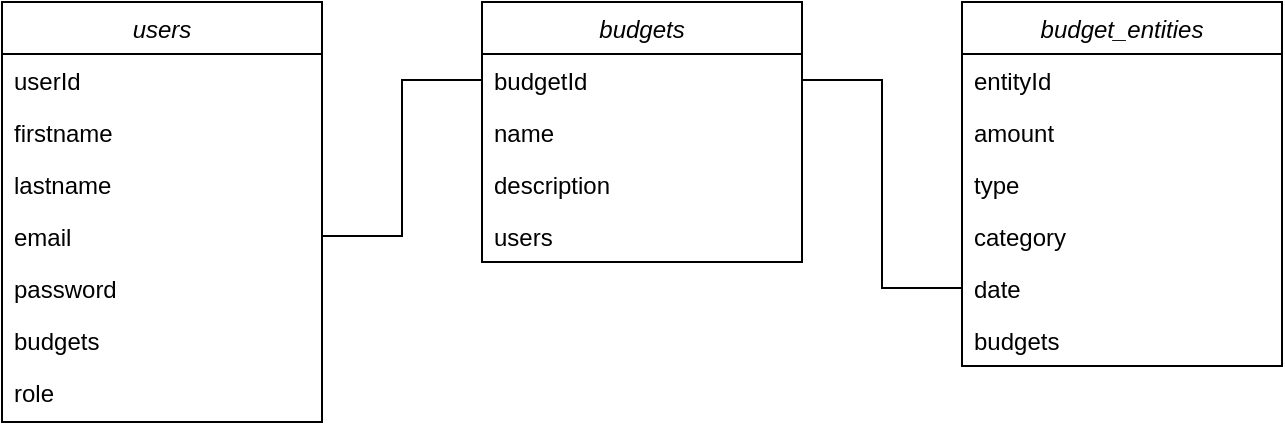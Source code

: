 <mxfile version="22.1.19" type="github">
  <diagram id="C5RBs43oDa-KdzZeNtuy" name="Page-1">
    <mxGraphModel dx="540" dy="1096" grid="1" gridSize="10" guides="1" tooltips="1" connect="1" arrows="1" fold="1" page="1" pageScale="1" pageWidth="827" pageHeight="1169" math="0" shadow="0">
      <root>
        <mxCell id="WIyWlLk6GJQsqaUBKTNV-0" />
        <mxCell id="WIyWlLk6GJQsqaUBKTNV-1" parent="WIyWlLk6GJQsqaUBKTNV-0" />
        <mxCell id="s1AN9gt7SxBuQWO7JdoI-8" value="users" style="swimlane;fontStyle=2;align=center;verticalAlign=top;childLayout=stackLayout;horizontal=1;startSize=26;horizontalStack=0;resizeParent=1;resizeLast=0;collapsible=1;marginBottom=0;rounded=0;shadow=0;strokeWidth=1;" parent="WIyWlLk6GJQsqaUBKTNV-1" vertex="1">
          <mxGeometry x="40" y="40" width="160" height="210" as="geometry">
            <mxRectangle x="230" y="140" width="160" height="26" as="alternateBounds" />
          </mxGeometry>
        </mxCell>
        <mxCell id="s1AN9gt7SxBuQWO7JdoI-9" value="userId" style="text;align=left;verticalAlign=top;spacingLeft=4;spacingRight=4;overflow=hidden;rotatable=0;points=[[0,0.5],[1,0.5]];portConstraint=eastwest;" parent="s1AN9gt7SxBuQWO7JdoI-8" vertex="1">
          <mxGeometry y="26" width="160" height="26" as="geometry" />
        </mxCell>
        <mxCell id="s1AN9gt7SxBuQWO7JdoI-10" value="firstname" style="text;align=left;verticalAlign=top;spacingLeft=4;spacingRight=4;overflow=hidden;rotatable=0;points=[[0,0.5],[1,0.5]];portConstraint=eastwest;rounded=0;shadow=0;html=0;" parent="s1AN9gt7SxBuQWO7JdoI-8" vertex="1">
          <mxGeometry y="52" width="160" height="26" as="geometry" />
        </mxCell>
        <mxCell id="s1AN9gt7SxBuQWO7JdoI-11" value="lastname" style="text;align=left;verticalAlign=top;spacingLeft=4;spacingRight=4;overflow=hidden;rotatable=0;points=[[0,0.5],[1,0.5]];portConstraint=eastwest;rounded=0;shadow=0;html=0;" parent="s1AN9gt7SxBuQWO7JdoI-8" vertex="1">
          <mxGeometry y="78" width="160" height="26" as="geometry" />
        </mxCell>
        <mxCell id="s1AN9gt7SxBuQWO7JdoI-12" value="email" style="text;align=left;verticalAlign=top;spacingLeft=4;spacingRight=4;overflow=hidden;rotatable=0;points=[[0,0.5],[1,0.5]];portConstraint=eastwest;rounded=0;shadow=0;html=0;" parent="s1AN9gt7SxBuQWO7JdoI-8" vertex="1">
          <mxGeometry y="104" width="160" height="26" as="geometry" />
        </mxCell>
        <mxCell id="rf0kiiPX8LSksiPhAZtC-0" value="password" style="text;align=left;verticalAlign=top;spacingLeft=4;spacingRight=4;overflow=hidden;rotatable=0;points=[[0,0.5],[1,0.5]];portConstraint=eastwest;rounded=0;shadow=0;html=0;" vertex="1" parent="s1AN9gt7SxBuQWO7JdoI-8">
          <mxGeometry y="130" width="160" height="26" as="geometry" />
        </mxCell>
        <mxCell id="rf0kiiPX8LSksiPhAZtC-1" value="budgets" style="text;align=left;verticalAlign=top;spacingLeft=4;spacingRight=4;overflow=hidden;rotatable=0;points=[[0,0.5],[1,0.5]];portConstraint=eastwest;rounded=0;shadow=0;html=0;" vertex="1" parent="s1AN9gt7SxBuQWO7JdoI-8">
          <mxGeometry y="156" width="160" height="26" as="geometry" />
        </mxCell>
        <mxCell id="rf0kiiPX8LSksiPhAZtC-2" value="role" style="text;align=left;verticalAlign=top;spacingLeft=4;spacingRight=4;overflow=hidden;rotatable=0;points=[[0,0.5],[1,0.5]];portConstraint=eastwest;rounded=0;shadow=0;html=0;" vertex="1" parent="s1AN9gt7SxBuQWO7JdoI-8">
          <mxGeometry y="182" width="160" height="26" as="geometry" />
        </mxCell>
        <mxCell id="s1AN9gt7SxBuQWO7JdoI-16" value="budget_entities" style="swimlane;fontStyle=2;align=center;verticalAlign=top;childLayout=stackLayout;horizontal=1;startSize=26;horizontalStack=0;resizeParent=1;resizeLast=0;collapsible=1;marginBottom=0;rounded=0;shadow=0;strokeWidth=1;" parent="WIyWlLk6GJQsqaUBKTNV-1" vertex="1">
          <mxGeometry x="520" y="40" width="160" height="182" as="geometry">
            <mxRectangle x="230" y="140" width="160" height="26" as="alternateBounds" />
          </mxGeometry>
        </mxCell>
        <mxCell id="s1AN9gt7SxBuQWO7JdoI-17" value="entityId" style="text;align=left;verticalAlign=top;spacingLeft=4;spacingRight=4;overflow=hidden;rotatable=0;points=[[0,0.5],[1,0.5]];portConstraint=eastwest;" parent="s1AN9gt7SxBuQWO7JdoI-16" vertex="1">
          <mxGeometry y="26" width="160" height="26" as="geometry" />
        </mxCell>
        <mxCell id="s1AN9gt7SxBuQWO7JdoI-18" value="amount" style="text;align=left;verticalAlign=top;spacingLeft=4;spacingRight=4;overflow=hidden;rotatable=0;points=[[0,0.5],[1,0.5]];portConstraint=eastwest;rounded=0;shadow=0;html=0;" parent="s1AN9gt7SxBuQWO7JdoI-16" vertex="1">
          <mxGeometry y="52" width="160" height="26" as="geometry" />
        </mxCell>
        <mxCell id="s1AN9gt7SxBuQWO7JdoI-19" value="type" style="text;align=left;verticalAlign=top;spacingLeft=4;spacingRight=4;overflow=hidden;rotatable=0;points=[[0,0.5],[1,0.5]];portConstraint=eastwest;rounded=0;shadow=0;html=0;" parent="s1AN9gt7SxBuQWO7JdoI-16" vertex="1">
          <mxGeometry y="78" width="160" height="26" as="geometry" />
        </mxCell>
        <mxCell id="s1AN9gt7SxBuQWO7JdoI-20" value="category" style="text;align=left;verticalAlign=top;spacingLeft=4;spacingRight=4;overflow=hidden;rotatable=0;points=[[0,0.5],[1,0.5]];portConstraint=eastwest;rounded=0;shadow=0;html=0;" parent="s1AN9gt7SxBuQWO7JdoI-16" vertex="1">
          <mxGeometry y="104" width="160" height="26" as="geometry" />
        </mxCell>
        <mxCell id="s1AN9gt7SxBuQWO7JdoI-27" value="date" style="text;align=left;verticalAlign=top;spacingLeft=4;spacingRight=4;overflow=hidden;rotatable=0;points=[[0,0.5],[1,0.5]];portConstraint=eastwest;rounded=0;shadow=0;html=0;" parent="s1AN9gt7SxBuQWO7JdoI-16" vertex="1">
          <mxGeometry y="130" width="160" height="26" as="geometry" />
        </mxCell>
        <mxCell id="rf0kiiPX8LSksiPhAZtC-4" value="budgets" style="text;align=left;verticalAlign=top;spacingLeft=4;spacingRight=4;overflow=hidden;rotatable=0;points=[[0,0.5],[1,0.5]];portConstraint=eastwest;rounded=0;shadow=0;html=0;" vertex="1" parent="s1AN9gt7SxBuQWO7JdoI-16">
          <mxGeometry y="156" width="160" height="26" as="geometry" />
        </mxCell>
        <mxCell id="s1AN9gt7SxBuQWO7JdoI-22" value="budgets" style="swimlane;fontStyle=2;align=center;verticalAlign=top;childLayout=stackLayout;horizontal=1;startSize=26;horizontalStack=0;resizeParent=1;resizeLast=0;collapsible=1;marginBottom=0;rounded=0;shadow=0;strokeWidth=1;" parent="WIyWlLk6GJQsqaUBKTNV-1" vertex="1">
          <mxGeometry x="280" y="40" width="160" height="130" as="geometry">
            <mxRectangle x="230" y="140" width="160" height="26" as="alternateBounds" />
          </mxGeometry>
        </mxCell>
        <mxCell id="s1AN9gt7SxBuQWO7JdoI-23" value="budgetId" style="text;align=left;verticalAlign=top;spacingLeft=4;spacingRight=4;overflow=hidden;rotatable=0;points=[[0,0.5],[1,0.5]];portConstraint=eastwest;" parent="s1AN9gt7SxBuQWO7JdoI-22" vertex="1">
          <mxGeometry y="26" width="160" height="26" as="geometry" />
        </mxCell>
        <mxCell id="s1AN9gt7SxBuQWO7JdoI-24" value="name" style="text;align=left;verticalAlign=top;spacingLeft=4;spacingRight=4;overflow=hidden;rotatable=0;points=[[0,0.5],[1,0.5]];portConstraint=eastwest;rounded=0;shadow=0;html=0;" parent="s1AN9gt7SxBuQWO7JdoI-22" vertex="1">
          <mxGeometry y="52" width="160" height="26" as="geometry" />
        </mxCell>
        <mxCell id="s1AN9gt7SxBuQWO7JdoI-25" value="description" style="text;align=left;verticalAlign=top;spacingLeft=4;spacingRight=4;overflow=hidden;rotatable=0;points=[[0,0.5],[1,0.5]];portConstraint=eastwest;rounded=0;shadow=0;html=0;" parent="s1AN9gt7SxBuQWO7JdoI-22" vertex="1">
          <mxGeometry y="78" width="160" height="26" as="geometry" />
        </mxCell>
        <mxCell id="rf0kiiPX8LSksiPhAZtC-3" value="users" style="text;align=left;verticalAlign=top;spacingLeft=4;spacingRight=4;overflow=hidden;rotatable=0;points=[[0,0.5],[1,0.5]];portConstraint=eastwest;rounded=0;shadow=0;html=0;" vertex="1" parent="s1AN9gt7SxBuQWO7JdoI-22">
          <mxGeometry y="104" width="160" height="26" as="geometry" />
        </mxCell>
        <mxCell id="s1AN9gt7SxBuQWO7JdoI-28" style="edgeStyle=orthogonalEdgeStyle;rounded=0;orthogonalLoop=1;jettySize=auto;html=1;exitX=0;exitY=0.5;exitDx=0;exitDy=0;entryX=1;entryY=0.5;entryDx=0;entryDy=0;endArrow=none;endFill=0;" parent="WIyWlLk6GJQsqaUBKTNV-1" source="s1AN9gt7SxBuQWO7JdoI-23" target="s1AN9gt7SxBuQWO7JdoI-12" edge="1">
          <mxGeometry relative="1" as="geometry" />
        </mxCell>
        <mxCell id="s1AN9gt7SxBuQWO7JdoI-29" style="edgeStyle=orthogonalEdgeStyle;rounded=0;orthogonalLoop=1;jettySize=auto;html=1;exitX=1;exitY=0.5;exitDx=0;exitDy=0;entryX=0;entryY=0.5;entryDx=0;entryDy=0;endArrow=none;endFill=0;" parent="WIyWlLk6GJQsqaUBKTNV-1" source="s1AN9gt7SxBuQWO7JdoI-23" target="s1AN9gt7SxBuQWO7JdoI-27" edge="1">
          <mxGeometry relative="1" as="geometry" />
        </mxCell>
      </root>
    </mxGraphModel>
  </diagram>
</mxfile>
